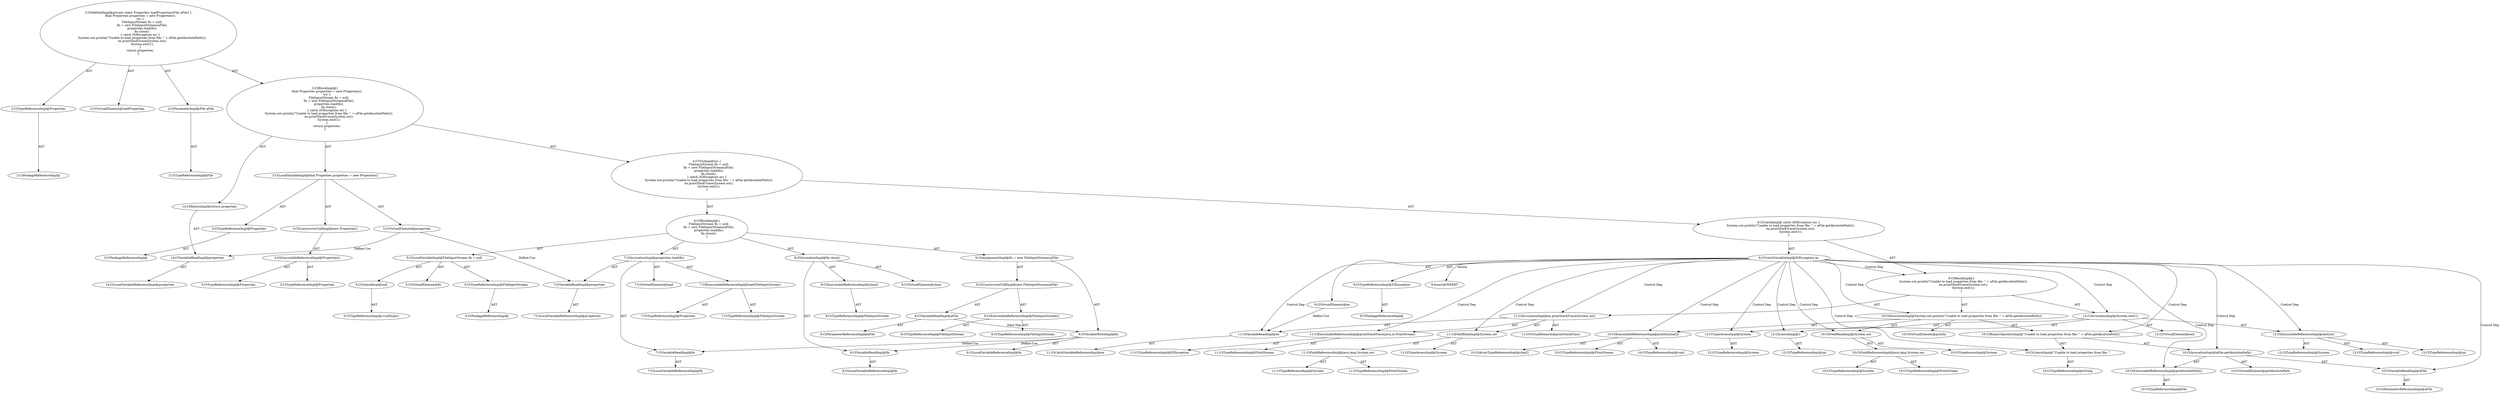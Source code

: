 digraph "loadProperties#?,File" {
0 [label="2:CtTypeReferenceImpl@Properties" shape=ellipse]
1 [label="2:CtPackageReferenceImpl@" shape=ellipse]
2 [label="2:CtVirtualElement@loadProperties" shape=ellipse]
3 [label="2:CtParameterImpl@File aFile" shape=ellipse]
4 [label="2:CtTypeReferenceImpl@File" shape=ellipse]
5 [label="3:CtTypeReferenceImpl@Properties" shape=ellipse]
6 [label="3:CtPackageReferenceImpl@" shape=ellipse]
7 [label="3:CtExecutableReferenceImpl@Properties()" shape=ellipse]
8 [label="3:CtTypeReferenceImpl@Properties" shape=ellipse]
9 [label="3:CtTypeReferenceImpl@Properties" shape=ellipse]
10 [label="3:CtConstructorCallImpl@new Properties()" shape=ellipse]
11 [label="3:CtVirtualElement@properties" shape=ellipse]
12 [label="3:CtLocalVariableImpl@final Properties properties = new Properties()" shape=ellipse]
13 [label="5:CtTypeReferenceImpl@FileInputStream" shape=ellipse]
14 [label="5:CtPackageReferenceImpl@" shape=ellipse]
15 [label="5:CtLiteralImpl@null" shape=ellipse]
16 [label="5:CtTypeReferenceImpl@<nulltype>" shape=ellipse]
17 [label="5:CtVirtualElement@fis" shape=ellipse]
18 [label="5:CtLocalVariableImpl@FileInputStream fis = null" shape=ellipse]
19 [label="6:CtVariableWriteImpl@fis" shape=ellipse]
20 [label="6:CtLocalVariableReferenceImpl@fis" shape=ellipse]
21 [label="6:CtExecutableReferenceImpl@FileInputStream()" shape=ellipse]
22 [label="6:CtTypeReferenceImpl@FileInputStream" shape=ellipse]
23 [label="6:CtTypeReferenceImpl@FileInputStream" shape=ellipse]
24 [label="6:CtVariableReadImpl@aFile" shape=ellipse]
25 [label="6:CtParameterReferenceImpl@aFile" shape=ellipse]
26 [label="6:CtConstructorCallImpl@new FileInputStream(aFile)" shape=ellipse]
27 [label="6:CtAssignmentImpl@fis = new FileInputStream(aFile)" shape=ellipse]
28 [label="7:CtExecutableReferenceImpl@load(FileInputStream)" shape=ellipse]
29 [label="7:CtTypeReferenceImpl@Properties" shape=ellipse]
30 [label="7:CtTypeReferenceImpl@FileInputStream" shape=ellipse]
31 [label="7:CtVirtualElement@load" shape=ellipse]
32 [label="7:CtVariableReadImpl@properties" shape=ellipse]
33 [label="7:CtLocalVariableReferenceImpl@properties" shape=ellipse]
34 [label="7:CtVariableReadImpl@fis" shape=ellipse]
35 [label="7:CtLocalVariableReferenceImpl@fis" shape=ellipse]
36 [label="7:CtInvocationImpl@properties.load(fis)" shape=ellipse]
37 [label="8:CtExecutableReferenceImpl@close()" shape=ellipse]
38 [label="8:CtTypeReferenceImpl@FileInputStream" shape=ellipse]
39 [label="8:CtVirtualElement@close" shape=ellipse]
40 [label="8:CtVariableReadImpl@fis" shape=ellipse]
41 [label="8:CtLocalVariableReferenceImpl@fis" shape=ellipse]
42 [label="8:CtInvocationImpl@fis.close()" shape=ellipse]
43 [label="4:CtBlockImpl@\{
    FileInputStream fis = null;
    fis = new FileInputStream(aFile);
    properties.load(fis);
    fis.close();
\}" shape=ellipse]
44 [label="9:CtVirtualElement@ex" shape=ellipse]
45 [label="9:CtTypeReferenceImpl@IOException" shape=ellipse]
46 [label="9:CtPackageReferenceImpl@" shape=ellipse]
47 [label="9:CtCatchVariableImpl@IOException ex" shape=ellipse]
48 [label="10:CtExecutableReferenceImpl@println(char[])" shape=ellipse]
49 [label="10:CtTypeReferenceImpl@PrintStream" shape=ellipse]
50 [label="10:CtTypeReferenceImpl@void" shape=ellipse]
51 [label="10:CtArrayTypeReferenceImpl@char[]" shape=ellipse]
52 [label="10:CtVirtualElement@println" shape=ellipse]
53 [label="10:CtFieldReferenceImpl@java.lang.System.out" shape=ellipse]
54 [label="10:CtTypeReferenceImpl@System" shape=ellipse]
55 [label="10:CtTypeReferenceImpl@PrintStream" shape=ellipse]
56 [label="10:CtFieldReadImpl@System.out" shape=ellipse]
57 [label="10:CtTypeAccessImpl@System" shape=ellipse]
58 [label="10:CtLiteralImpl@\"Unable to load properties from file: \"" shape=ellipse]
59 [label="10:CtTypeReferenceImpl@String" shape=ellipse]
60 [label="10:CtExecutableReferenceImpl@getAbsolutePath()" shape=ellipse]
61 [label="10:CtTypeReferenceImpl@File" shape=ellipse]
62 [label="10:CtVirtualElement@getAbsolutePath" shape=ellipse]
63 [label="10:CtVariableReadImpl@aFile" shape=ellipse]
64 [label="10:CtParameterReferenceImpl@aFile" shape=ellipse]
65 [label="10:CtInvocationImpl@aFile.getAbsolutePath()" shape=ellipse]
66 [label="10:CtBinaryOperatorImpl@\"Unable to load properties from file: \" + aFile.getAbsolutePath()" shape=ellipse]
67 [label="10:CtInvocationImpl@System.out.println(\"Unable to load properties from file: \" + aFile.getAbsolutePath())" shape=ellipse]
68 [label="11:CtExecutableReferenceImpl@printStackTrace(java.io.PrintStream)" shape=ellipse]
69 [label="11:CtTypeReferenceImpl@IOException" shape=ellipse]
70 [label="11:CtTypeReferenceImpl@PrintStream" shape=ellipse]
71 [label="11:CtVirtualElement@printStackTrace" shape=ellipse]
72 [label="11:CtVariableReadImpl@ex" shape=ellipse]
73 [label="11:CtCatchVariableReferenceImpl@ex" shape=ellipse]
74 [label="11:CtFieldReferenceImpl@java.lang.System.out" shape=ellipse]
75 [label="11:CtTypeReferenceImpl@System" shape=ellipse]
76 [label="11:CtTypeReferenceImpl@PrintStream" shape=ellipse]
77 [label="11:CtFieldReadImpl@System.out" shape=ellipse]
78 [label="11:CtTypeAccessImpl@System" shape=ellipse]
79 [label="11:CtInvocationImpl@ex.printStackTrace(System.out)" shape=ellipse]
80 [label="12:CtExecutableReferenceImpl@exit(int)" shape=ellipse]
81 [label="12:CtTypeReferenceImpl@System" shape=ellipse]
82 [label="12:CtTypeReferenceImpl@void" shape=ellipse]
83 [label="12:CtTypeReferenceImpl@int" shape=ellipse]
84 [label="12:CtVirtualElement@exit" shape=ellipse]
85 [label="12:CtTypeAccessImpl@System" shape=ellipse]
86 [label="12:CtTypeReferenceImpl@System" shape=ellipse]
87 [label="12:CtLiteralImpl@1" shape=ellipse]
88 [label="12:CtTypeReferenceImpl@int" shape=ellipse]
89 [label="12:CtInvocationImpl@System.exit(1)" shape=ellipse]
90 [label="9:CtBlockImpl@\{
    System.out.println(\"Unable to load properties from file: \" + aFile.getAbsolutePath());
    ex.printStackTrace(System.out);
    System.exit(1);
\}" shape=ellipse]
91 [label="9:CtCatchImpl@ catch (IOException ex) \{
    System.out.println(\"Unable to load properties from file: \" + aFile.getAbsolutePath());
    ex.printStackTrace(System.out);
    System.exit(1);
\}" shape=ellipse]
92 [label="4:CtTryImpl@try \{
    FileInputStream fis = null;
    fis = new FileInputStream(aFile);
    properties.load(fis);
    fis.close();
\} catch (IOException ex) \{
    System.out.println(\"Unable to load properties from file: \" + aFile.getAbsolutePath());
    ex.printStackTrace(System.out);
    System.exit(1);
\}" shape=ellipse]
93 [label="14:CtVariableReadImpl@properties" shape=ellipse]
94 [label="14:CtLocalVariableReferenceImpl@properties" shape=ellipse]
95 [label="14:CtReturnImpl@return properties" shape=ellipse]
96 [label="2:CtBlockImpl@\{
    final Properties properties = new Properties();
    try \{
        FileInputStream fis = null;
        fis = new FileInputStream(aFile);
        properties.load(fis);
        fis.close();
    \} catch (IOException ex) \{
        System.out.println(\"Unable to load properties from file: \" + aFile.getAbsolutePath());
        ex.printStackTrace(System.out);
        System.exit(1);
    \}
    return properties;
\}" shape=ellipse]
97 [label="2:CtMethodImpl@private static Properties loadProperties(File aFile) \{
    final Properties properties = new Properties();
    try \{
        FileInputStream fis = null;
        fis = new FileInputStream(aFile);
        properties.load(fis);
        fis.close();
    \} catch (IOException ex) \{
        System.out.println(\"Unable to load properties from file: \" + aFile.getAbsolutePath());
        ex.printStackTrace(System.out);
        System.exit(1);
    \}
    return properties;
\}" shape=ellipse]
98 [label="9:Insert@INSERT" shape=ellipse]
0 -> 1 [label="AST"];
3 -> 4 [label="AST"];
5 -> 6 [label="AST"];
7 -> 8 [label="AST"];
7 -> 9 [label="AST"];
10 -> 7 [label="AST"];
11 -> 32 [label="Define-Use"];
11 -> 93 [label="Define-Use"];
12 -> 11 [label="AST"];
12 -> 5 [label="AST"];
12 -> 10 [label="AST"];
13 -> 14 [label="AST"];
15 -> 16 [label="AST"];
18 -> 17 [label="AST"];
18 -> 13 [label="AST"];
18 -> 15 [label="AST"];
19 -> 20 [label="AST"];
19 -> 34 [label="Define-Use"];
19 -> 40 [label="Define-Use"];
21 -> 22 [label="AST"];
21 -> 23 [label="AST"];
24 -> 25 [label="AST"];
24 -> 19 [label="Data Dep"];
26 -> 21 [label="AST"];
26 -> 24 [label="AST"];
27 -> 19 [label="AST"];
27 -> 26 [label="AST"];
28 -> 29 [label="AST"];
28 -> 30 [label="AST"];
32 -> 33 [label="AST"];
34 -> 35 [label="AST"];
36 -> 31 [label="AST"];
36 -> 32 [label="AST"];
36 -> 28 [label="AST"];
36 -> 34 [label="AST"];
37 -> 38 [label="AST"];
40 -> 41 [label="AST"];
42 -> 39 [label="AST"];
42 -> 40 [label="AST"];
42 -> 37 [label="AST"];
43 -> 18 [label="AST"];
43 -> 27 [label="AST"];
43 -> 36 [label="AST"];
43 -> 42 [label="AST"];
44 -> 72 [label="Define-Use"];
45 -> 46 [label="AST"];
47 -> 44 [label="AST"];
47 -> 45 [label="AST"];
47 -> 90 [label="Control Dep"];
47 -> 67 [label="Control Dep"];
47 -> 48 [label="Control Dep"];
47 -> 56 [label="Control Dep"];
47 -> 66 [label="Control Dep"];
47 -> 58 [label="Control Dep"];
47 -> 65 [label="Control Dep"];
47 -> 60 [label="Control Dep"];
47 -> 63 [label="Control Dep"];
47 -> 79 [label="Control Dep"];
47 -> 68 [label="Control Dep"];
47 -> 72 [label="Control Dep"];
47 -> 77 [label="Control Dep"];
47 -> 89 [label="Control Dep"];
47 -> 80 [label="Control Dep"];
47 -> 85 [label="Control Dep"];
47 -> 87 [label="Control Dep"];
47 -> 98 [label="Action"];
48 -> 49 [label="AST"];
48 -> 50 [label="AST"];
48 -> 51 [label="AST"];
53 -> 54 [label="AST"];
53 -> 55 [label="AST"];
56 -> 57 [label="AST"];
56 -> 53 [label="AST"];
58 -> 59 [label="AST"];
60 -> 61 [label="AST"];
63 -> 64 [label="AST"];
65 -> 62 [label="AST"];
65 -> 63 [label="AST"];
65 -> 60 [label="AST"];
66 -> 58 [label="AST"];
66 -> 65 [label="AST"];
67 -> 52 [label="AST"];
67 -> 56 [label="AST"];
67 -> 48 [label="AST"];
67 -> 66 [label="AST"];
68 -> 69 [label="AST"];
68 -> 70 [label="AST"];
72 -> 73 [label="AST"];
74 -> 75 [label="AST"];
74 -> 76 [label="AST"];
77 -> 78 [label="AST"];
77 -> 74 [label="AST"];
79 -> 71 [label="AST"];
79 -> 72 [label="AST"];
79 -> 68 [label="AST"];
79 -> 77 [label="AST"];
80 -> 81 [label="AST"];
80 -> 82 [label="AST"];
80 -> 83 [label="AST"];
85 -> 86 [label="AST"];
87 -> 88 [label="AST"];
89 -> 84 [label="AST"];
89 -> 85 [label="AST"];
89 -> 80 [label="AST"];
89 -> 87 [label="AST"];
90 -> 67 [label="AST"];
90 -> 79 [label="AST"];
90 -> 89 [label="AST"];
91 -> 47 [label="AST"];
91 -> 90 [label="AST"];
92 -> 43 [label="AST"];
92 -> 91 [label="AST"];
93 -> 94 [label="AST"];
95 -> 93 [label="AST"];
96 -> 12 [label="AST"];
96 -> 92 [label="AST"];
96 -> 95 [label="AST"];
97 -> 2 [label="AST"];
97 -> 0 [label="AST"];
97 -> 3 [label="AST"];
97 -> 96 [label="AST"];
}
